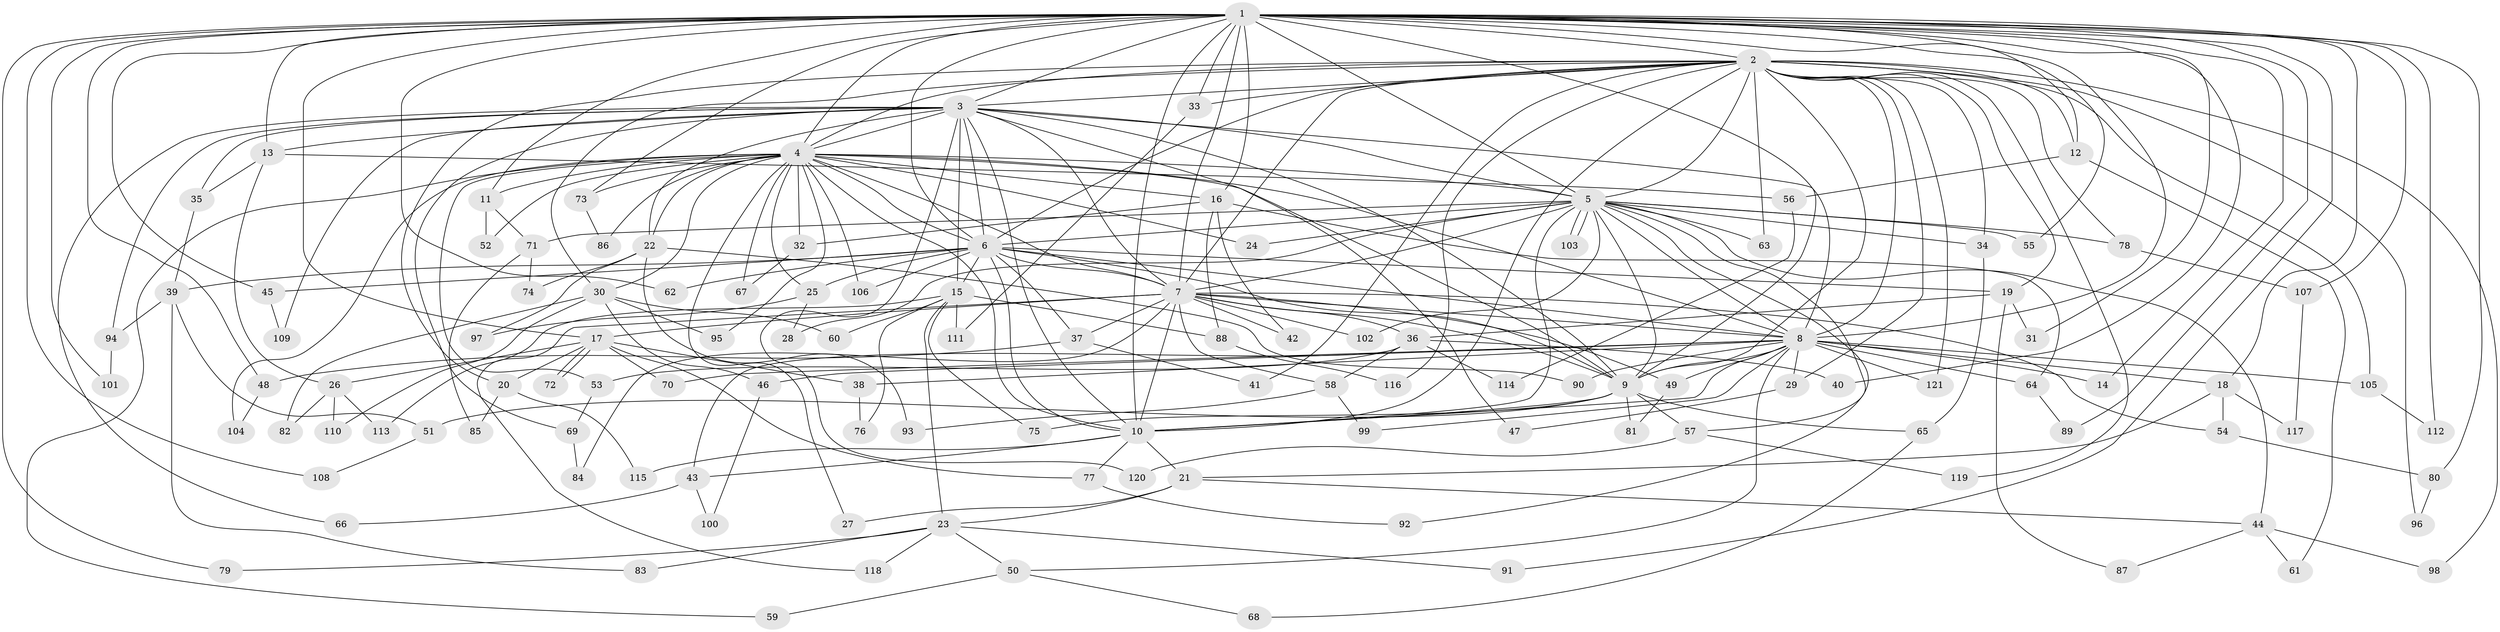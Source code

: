 // coarse degree distribution, {29: 0.011904761904761904, 22: 0.011904761904761904, 17: 0.011904761904761904, 37: 0.011904761904761904, 21: 0.023809523809523808, 16: 0.011904761904761904, 13: 0.011904761904761904, 15: 0.011904761904761904, 6: 0.047619047619047616, 4: 0.11904761904761904, 5: 0.03571428571428571, 2: 0.4642857142857143, 14: 0.011904761904761904, 7: 0.011904761904761904, 11: 0.011904761904761904, 3: 0.17857142857142858, 1: 0.011904761904761904}
// Generated by graph-tools (version 1.1) at 2025/17/03/04/25 18:17:34]
// undirected, 121 vertices, 267 edges
graph export_dot {
graph [start="1"]
  node [color=gray90,style=filled];
  1;
  2;
  3;
  4;
  5;
  6;
  7;
  8;
  9;
  10;
  11;
  12;
  13;
  14;
  15;
  16;
  17;
  18;
  19;
  20;
  21;
  22;
  23;
  24;
  25;
  26;
  27;
  28;
  29;
  30;
  31;
  32;
  33;
  34;
  35;
  36;
  37;
  38;
  39;
  40;
  41;
  42;
  43;
  44;
  45;
  46;
  47;
  48;
  49;
  50;
  51;
  52;
  53;
  54;
  55;
  56;
  57;
  58;
  59;
  60;
  61;
  62;
  63;
  64;
  65;
  66;
  67;
  68;
  69;
  70;
  71;
  72;
  73;
  74;
  75;
  76;
  77;
  78;
  79;
  80;
  81;
  82;
  83;
  84;
  85;
  86;
  87;
  88;
  89;
  90;
  91;
  92;
  93;
  94;
  95;
  96;
  97;
  98;
  99;
  100;
  101;
  102;
  103;
  104;
  105;
  106;
  107;
  108;
  109;
  110;
  111;
  112;
  113;
  114;
  115;
  116;
  117;
  118;
  119;
  120;
  121;
  1 -- 2;
  1 -- 3;
  1 -- 4;
  1 -- 5;
  1 -- 6;
  1 -- 7;
  1 -- 8;
  1 -- 9;
  1 -- 10;
  1 -- 11;
  1 -- 12;
  1 -- 13;
  1 -- 14;
  1 -- 16;
  1 -- 17;
  1 -- 18;
  1 -- 31;
  1 -- 33;
  1 -- 40;
  1 -- 45;
  1 -- 48;
  1 -- 55;
  1 -- 62;
  1 -- 73;
  1 -- 79;
  1 -- 80;
  1 -- 89;
  1 -- 91;
  1 -- 101;
  1 -- 107;
  1 -- 108;
  1 -- 112;
  2 -- 3;
  2 -- 4;
  2 -- 5;
  2 -- 6;
  2 -- 7;
  2 -- 8;
  2 -- 9;
  2 -- 10;
  2 -- 12;
  2 -- 19;
  2 -- 20;
  2 -- 29;
  2 -- 30;
  2 -- 33;
  2 -- 34;
  2 -- 41;
  2 -- 63;
  2 -- 78;
  2 -- 96;
  2 -- 98;
  2 -- 105;
  2 -- 116;
  2 -- 119;
  2 -- 121;
  3 -- 4;
  3 -- 5;
  3 -- 6;
  3 -- 7;
  3 -- 8;
  3 -- 9;
  3 -- 10;
  3 -- 13;
  3 -- 15;
  3 -- 22;
  3 -- 35;
  3 -- 47;
  3 -- 66;
  3 -- 69;
  3 -- 94;
  3 -- 109;
  3 -- 120;
  4 -- 5;
  4 -- 6;
  4 -- 7;
  4 -- 8;
  4 -- 9;
  4 -- 10;
  4 -- 11;
  4 -- 16;
  4 -- 22;
  4 -- 24;
  4 -- 25;
  4 -- 27;
  4 -- 30;
  4 -- 32;
  4 -- 52;
  4 -- 53;
  4 -- 59;
  4 -- 67;
  4 -- 73;
  4 -- 86;
  4 -- 95;
  4 -- 104;
  4 -- 106;
  5 -- 6;
  5 -- 7;
  5 -- 8;
  5 -- 9;
  5 -- 10;
  5 -- 24;
  5 -- 28;
  5 -- 34;
  5 -- 44;
  5 -- 55;
  5 -- 57;
  5 -- 63;
  5 -- 71;
  5 -- 78;
  5 -- 92;
  5 -- 102;
  5 -- 103;
  5 -- 103;
  6 -- 7;
  6 -- 8;
  6 -- 9;
  6 -- 10;
  6 -- 15;
  6 -- 19;
  6 -- 25;
  6 -- 37;
  6 -- 39;
  6 -- 45;
  6 -- 62;
  6 -- 106;
  7 -- 8;
  7 -- 9;
  7 -- 10;
  7 -- 17;
  7 -- 36;
  7 -- 37;
  7 -- 42;
  7 -- 49;
  7 -- 54;
  7 -- 58;
  7 -- 84;
  7 -- 102;
  7 -- 118;
  8 -- 9;
  8 -- 10;
  8 -- 14;
  8 -- 18;
  8 -- 29;
  8 -- 38;
  8 -- 46;
  8 -- 49;
  8 -- 50;
  8 -- 64;
  8 -- 70;
  8 -- 90;
  8 -- 99;
  8 -- 105;
  8 -- 121;
  9 -- 10;
  9 -- 51;
  9 -- 57;
  9 -- 65;
  9 -- 75;
  9 -- 81;
  10 -- 21;
  10 -- 43;
  10 -- 77;
  10 -- 115;
  11 -- 52;
  11 -- 71;
  12 -- 56;
  12 -- 61;
  13 -- 26;
  13 -- 35;
  13 -- 56;
  15 -- 23;
  15 -- 60;
  15 -- 75;
  15 -- 76;
  15 -- 88;
  15 -- 111;
  15 -- 113;
  16 -- 32;
  16 -- 42;
  16 -- 64;
  16 -- 88;
  17 -- 20;
  17 -- 26;
  17 -- 38;
  17 -- 70;
  17 -- 72;
  17 -- 72;
  17 -- 77;
  18 -- 21;
  18 -- 54;
  18 -- 117;
  19 -- 31;
  19 -- 36;
  19 -- 87;
  20 -- 85;
  20 -- 115;
  21 -- 23;
  21 -- 27;
  21 -- 44;
  22 -- 74;
  22 -- 90;
  22 -- 93;
  22 -- 97;
  23 -- 50;
  23 -- 79;
  23 -- 83;
  23 -- 91;
  23 -- 118;
  25 -- 28;
  25 -- 97;
  26 -- 82;
  26 -- 110;
  26 -- 113;
  29 -- 47;
  30 -- 46;
  30 -- 60;
  30 -- 82;
  30 -- 95;
  30 -- 110;
  32 -- 67;
  33 -- 111;
  34 -- 65;
  35 -- 39;
  36 -- 40;
  36 -- 43;
  36 -- 53;
  36 -- 58;
  36 -- 114;
  37 -- 41;
  37 -- 48;
  38 -- 76;
  39 -- 51;
  39 -- 83;
  39 -- 94;
  43 -- 66;
  43 -- 100;
  44 -- 61;
  44 -- 87;
  44 -- 98;
  45 -- 109;
  46 -- 100;
  48 -- 104;
  49 -- 81;
  50 -- 59;
  50 -- 68;
  51 -- 108;
  53 -- 69;
  54 -- 80;
  56 -- 114;
  57 -- 119;
  57 -- 120;
  58 -- 93;
  58 -- 99;
  64 -- 89;
  65 -- 68;
  69 -- 84;
  71 -- 74;
  71 -- 85;
  73 -- 86;
  77 -- 92;
  78 -- 107;
  80 -- 96;
  88 -- 116;
  94 -- 101;
  105 -- 112;
  107 -- 117;
}
